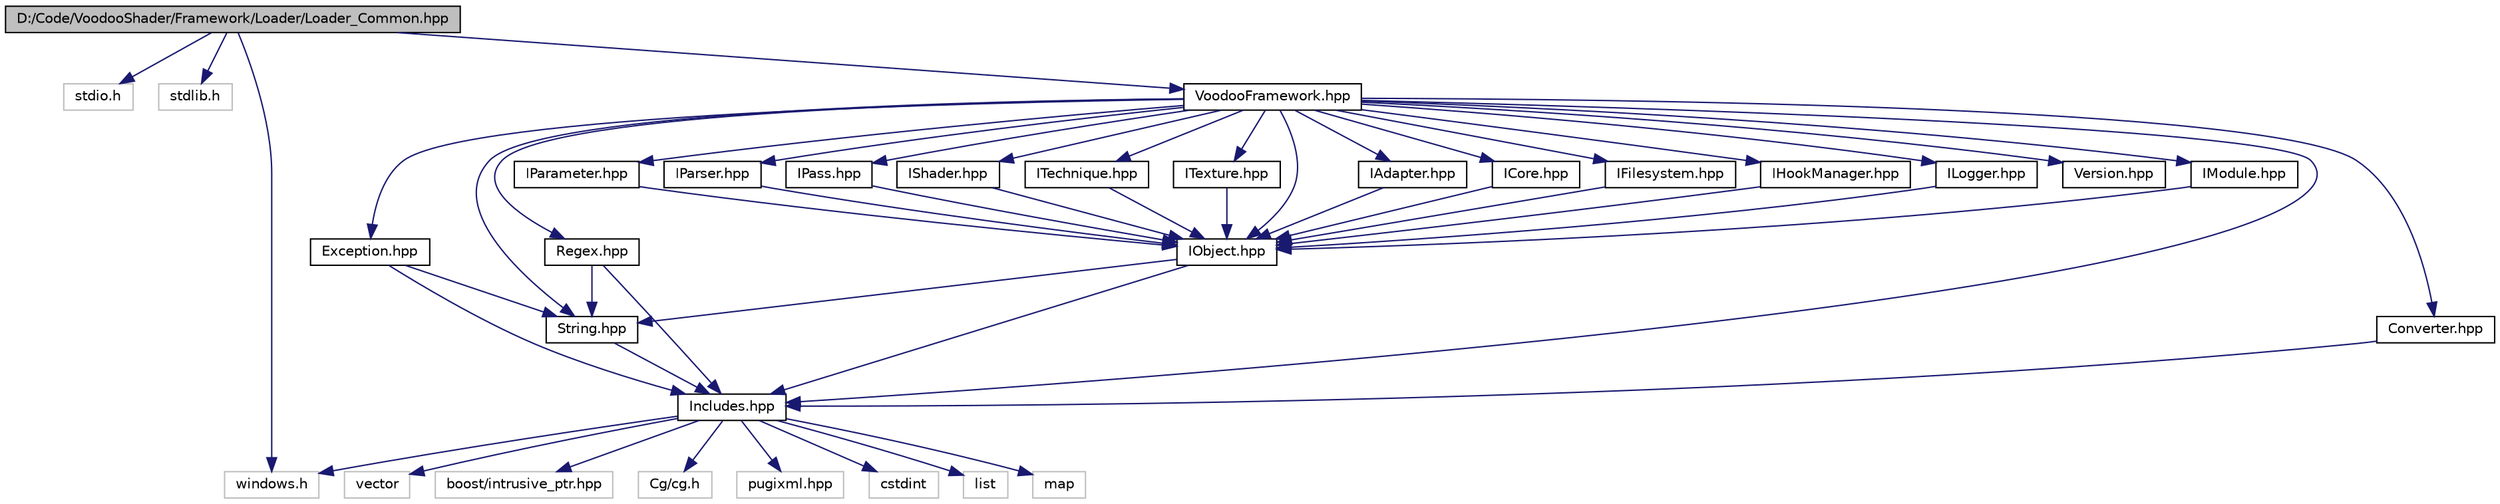 digraph G
{
  edge [fontname="Helvetica",fontsize="10",labelfontname="Helvetica",labelfontsize="10"];
  node [fontname="Helvetica",fontsize="10",shape=record];
  Node1 [label="D:/Code/VoodooShader/Framework/Loader/Loader_Common.hpp",height=0.2,width=0.4,color="black", fillcolor="grey75", style="filled" fontcolor="black"];
  Node1 -> Node2 [color="midnightblue",fontsize="10",style="solid",fontname="Helvetica"];
  Node2 [label="stdio.h",height=0.2,width=0.4,color="grey75", fillcolor="white", style="filled"];
  Node1 -> Node3 [color="midnightblue",fontsize="10",style="solid",fontname="Helvetica"];
  Node3 [label="stdlib.h",height=0.2,width=0.4,color="grey75", fillcolor="white", style="filled"];
  Node1 -> Node4 [color="midnightblue",fontsize="10",style="solid",fontname="Helvetica"];
  Node4 [label="windows.h",height=0.2,width=0.4,color="grey75", fillcolor="white", style="filled"];
  Node1 -> Node5 [color="midnightblue",fontsize="10",style="solid",fontname="Helvetica"];
  Node5 [label="VoodooFramework.hpp",height=0.2,width=0.4,color="black", fillcolor="white", style="filled",URL="$_voodoo_framework_8hpp.html"];
  Node5 -> Node6 [color="midnightblue",fontsize="10",style="solid",fontname="Helvetica"];
  Node6 [label="Includes.hpp",height=0.2,width=0.4,color="black", fillcolor="white", style="filled",URL="$_includes_8hpp.html"];
  Node6 -> Node7 [color="midnightblue",fontsize="10",style="solid",fontname="Helvetica"];
  Node7 [label="cstdint",height=0.2,width=0.4,color="grey75", fillcolor="white", style="filled"];
  Node6 -> Node8 [color="midnightblue",fontsize="10",style="solid",fontname="Helvetica"];
  Node8 [label="list",height=0.2,width=0.4,color="grey75", fillcolor="white", style="filled"];
  Node6 -> Node9 [color="midnightblue",fontsize="10",style="solid",fontname="Helvetica"];
  Node9 [label="map",height=0.2,width=0.4,color="grey75", fillcolor="white", style="filled"];
  Node6 -> Node10 [color="midnightblue",fontsize="10",style="solid",fontname="Helvetica"];
  Node10 [label="vector",height=0.2,width=0.4,color="grey75", fillcolor="white", style="filled"];
  Node6 -> Node11 [color="midnightblue",fontsize="10",style="solid",fontname="Helvetica"];
  Node11 [label="boost/intrusive_ptr.hpp",height=0.2,width=0.4,color="grey75", fillcolor="white", style="filled"];
  Node6 -> Node4 [color="midnightblue",fontsize="10",style="solid",fontname="Helvetica"];
  Node6 -> Node12 [color="midnightblue",fontsize="10",style="solid",fontname="Helvetica"];
  Node12 [label="Cg/cg.h",height=0.2,width=0.4,color="grey75", fillcolor="white", style="filled"];
  Node6 -> Node13 [color="midnightblue",fontsize="10",style="solid",fontname="Helvetica"];
  Node13 [label="pugixml.hpp",height=0.2,width=0.4,color="grey75", fillcolor="white", style="filled"];
  Node5 -> Node14 [color="midnightblue",fontsize="10",style="solid",fontname="Helvetica"];
  Node14 [label="Converter.hpp",height=0.2,width=0.4,color="black", fillcolor="white", style="filled",URL="$_converter_8hpp.html"];
  Node14 -> Node6 [color="midnightblue",fontsize="10",style="solid",fontname="Helvetica"];
  Node5 -> Node15 [color="midnightblue",fontsize="10",style="solid",fontname="Helvetica"];
  Node15 [label="Exception.hpp",height=0.2,width=0.4,color="black", fillcolor="white", style="filled",URL="$_exception_8hpp.html"];
  Node15 -> Node6 [color="midnightblue",fontsize="10",style="solid",fontname="Helvetica"];
  Node15 -> Node16 [color="midnightblue",fontsize="10",style="solid",fontname="Helvetica"];
  Node16 [label="String.hpp",height=0.2,width=0.4,color="black", fillcolor="white", style="filled",URL="$_string_8hpp.html"];
  Node16 -> Node6 [color="midnightblue",fontsize="10",style="solid",fontname="Helvetica"];
  Node5 -> Node17 [color="midnightblue",fontsize="10",style="solid",fontname="Helvetica"];
  Node17 [label="Regex.hpp",height=0.2,width=0.4,color="black", fillcolor="white", style="filled",URL="$_regex_8hpp.html"];
  Node17 -> Node6 [color="midnightblue",fontsize="10",style="solid",fontname="Helvetica"];
  Node17 -> Node16 [color="midnightblue",fontsize="10",style="solid",fontname="Helvetica"];
  Node5 -> Node16 [color="midnightblue",fontsize="10",style="solid",fontname="Helvetica"];
  Node5 -> Node18 [color="midnightblue",fontsize="10",style="solid",fontname="Helvetica"];
  Node18 [label="Version.hpp",height=0.2,width=0.4,color="black", fillcolor="white", style="filled",URL="$_version_8hpp.html"];
  Node5 -> Node19 [color="midnightblue",fontsize="10",style="solid",fontname="Helvetica"];
  Node19 [label="IAdapter.hpp",height=0.2,width=0.4,color="black", fillcolor="white", style="filled",URL="$_i_adapter_8hpp.html"];
  Node19 -> Node20 [color="midnightblue",fontsize="10",style="solid",fontname="Helvetica"];
  Node20 [label="IObject.hpp",height=0.2,width=0.4,color="black", fillcolor="white", style="filled",URL="$_i_object_8hpp.html"];
  Node20 -> Node6 [color="midnightblue",fontsize="10",style="solid",fontname="Helvetica"];
  Node20 -> Node16 [color="midnightblue",fontsize="10",style="solid",fontname="Helvetica"];
  Node5 -> Node21 [color="midnightblue",fontsize="10",style="solid",fontname="Helvetica"];
  Node21 [label="ICore.hpp",height=0.2,width=0.4,color="black", fillcolor="white", style="filled",URL="$_i_core_8hpp.html"];
  Node21 -> Node20 [color="midnightblue",fontsize="10",style="solid",fontname="Helvetica"];
  Node5 -> Node22 [color="midnightblue",fontsize="10",style="solid",fontname="Helvetica"];
  Node22 [label="IFilesystem.hpp",height=0.2,width=0.4,color="black", fillcolor="white", style="filled",URL="$_i_filesystem_8hpp.html"];
  Node22 -> Node20 [color="midnightblue",fontsize="10",style="solid",fontname="Helvetica"];
  Node5 -> Node23 [color="midnightblue",fontsize="10",style="solid",fontname="Helvetica"];
  Node23 [label="IHookManager.hpp",height=0.2,width=0.4,color="black", fillcolor="white", style="filled",URL="$_i_hook_manager_8hpp.html"];
  Node23 -> Node20 [color="midnightblue",fontsize="10",style="solid",fontname="Helvetica"];
  Node5 -> Node24 [color="midnightblue",fontsize="10",style="solid",fontname="Helvetica"];
  Node24 [label="ILogger.hpp",height=0.2,width=0.4,color="black", fillcolor="white", style="filled",URL="$_i_logger_8hpp.html"];
  Node24 -> Node20 [color="midnightblue",fontsize="10",style="solid",fontname="Helvetica"];
  Node5 -> Node25 [color="midnightblue",fontsize="10",style="solid",fontname="Helvetica"];
  Node25 [label="IModule.hpp",height=0.2,width=0.4,color="black", fillcolor="white", style="filled",URL="$_i_module_8hpp.html"];
  Node25 -> Node20 [color="midnightblue",fontsize="10",style="solid",fontname="Helvetica"];
  Node5 -> Node20 [color="midnightblue",fontsize="10",style="solid",fontname="Helvetica"];
  Node5 -> Node26 [color="midnightblue",fontsize="10",style="solid",fontname="Helvetica"];
  Node26 [label="IParameter.hpp",height=0.2,width=0.4,color="black", fillcolor="white", style="filled",URL="$_i_parameter_8hpp.html"];
  Node26 -> Node20 [color="midnightblue",fontsize="10",style="solid",fontname="Helvetica"];
  Node5 -> Node27 [color="midnightblue",fontsize="10",style="solid",fontname="Helvetica"];
  Node27 [label="IParser.hpp",height=0.2,width=0.4,color="black", fillcolor="white", style="filled",URL="$_i_parser_8hpp.html"];
  Node27 -> Node20 [color="midnightblue",fontsize="10",style="solid",fontname="Helvetica"];
  Node5 -> Node28 [color="midnightblue",fontsize="10",style="solid",fontname="Helvetica"];
  Node28 [label="IPass.hpp",height=0.2,width=0.4,color="black", fillcolor="white", style="filled",URL="$_i_pass_8hpp.html"];
  Node28 -> Node20 [color="midnightblue",fontsize="10",style="solid",fontname="Helvetica"];
  Node5 -> Node29 [color="midnightblue",fontsize="10",style="solid",fontname="Helvetica"];
  Node29 [label="IShader.hpp",height=0.2,width=0.4,color="black", fillcolor="white", style="filled",URL="$_i_shader_8hpp.html"];
  Node29 -> Node20 [color="midnightblue",fontsize="10",style="solid",fontname="Helvetica"];
  Node5 -> Node30 [color="midnightblue",fontsize="10",style="solid",fontname="Helvetica"];
  Node30 [label="ITechnique.hpp",height=0.2,width=0.4,color="black", fillcolor="white", style="filled",URL="$_i_technique_8hpp.html"];
  Node30 -> Node20 [color="midnightblue",fontsize="10",style="solid",fontname="Helvetica"];
  Node5 -> Node31 [color="midnightblue",fontsize="10",style="solid",fontname="Helvetica"];
  Node31 [label="ITexture.hpp",height=0.2,width=0.4,color="black", fillcolor="white", style="filled",URL="$_i_texture_8hpp.html"];
  Node31 -> Node20 [color="midnightblue",fontsize="10",style="solid",fontname="Helvetica"];
}

